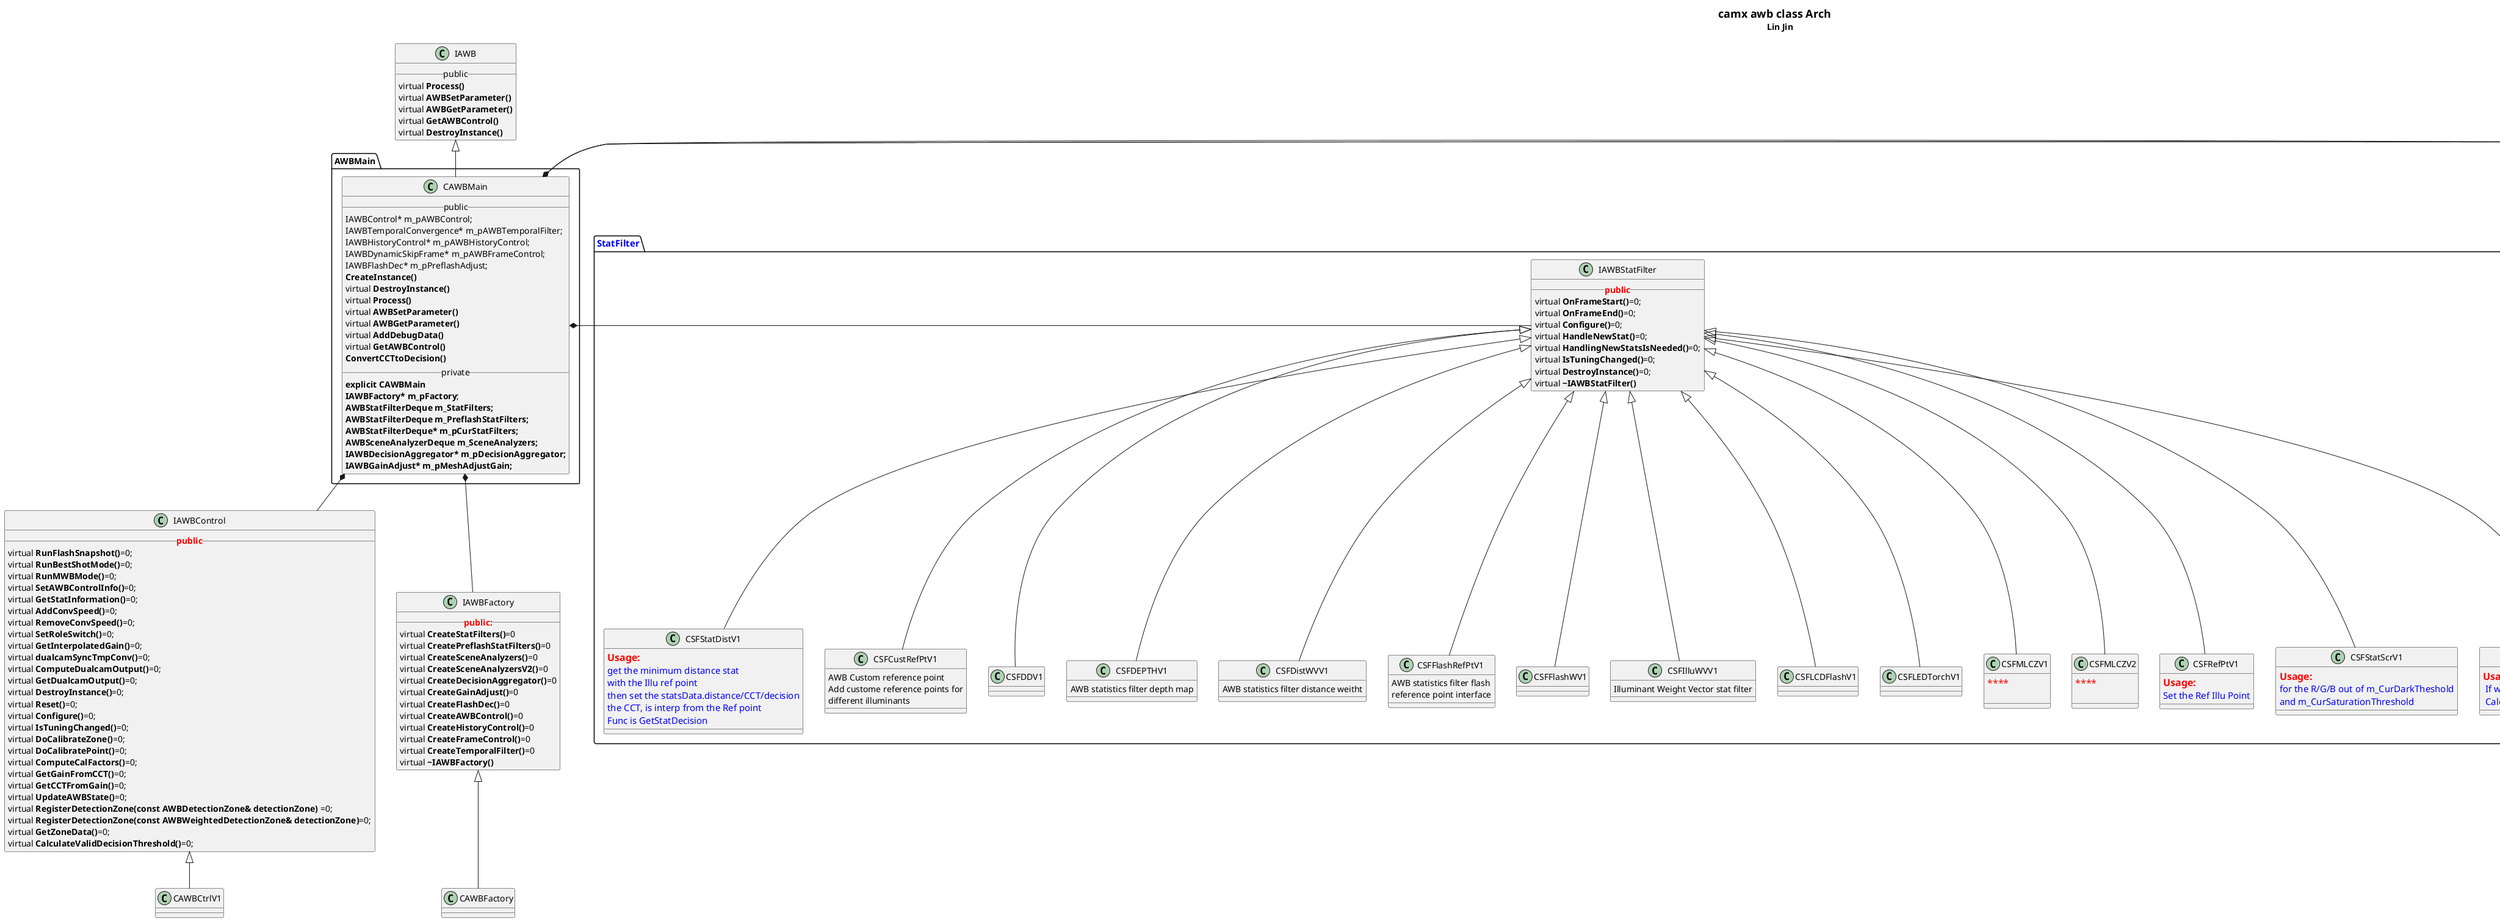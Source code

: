@startuml
title <size:18>camx awb class Arch</size>\n     Lin Jin

/'派生，继承：<|--'/
/'组合：*-- ， 将会管理对象的生命周期'/
/'聚合：o--, 特指不管理对象的生命周期，但存在关联'/
/'
      <color:red><size:16>****</size></color>
      <color:blue><size:15></size></color>
'/

class IAWB {
__public__
virtual **Process()**
virtual **AWBSetParameter()**
virtual **AWBGetParameter()**
virtual **GetAWBControl()**
virtual **DestroyInstance()**
}

/'CAWBMain'/
package AWBMain {
  class CAWBMain {
  __public__
  IAWBControl* m_pAWBControl;
  IAWBTemporalConvergence* m_pAWBTemporalFilter;
  IAWBHistoryControl* m_pAWBHistoryControl;
  IAWBDynamicSkipFrame* m_pAWBFrameControl;
  IAWBFlashDec* m_pPreflashAdjust;
  **CreateInstance()**
  virtual **DestroyInstance()**
  virtual **Process()**
  virtual **AWBSetParameter()**
  virtual **AWBGetParameter()**
  virtual **AddDebugData()**
  virtual **GetAWBControl()**
  **ConvertCCTtoDecision()**
  __private__
  **explicit CAWBMain**
  **IAWBFactory* m_pFactory**;
  **AWBStatFilterDeque m_StatFilters;**
  **AWBStatFilterDeque m_PreflashStatFilters;**
  **AWBStatFilterDeque* m_pCurStatFilters;**
  **AWBSceneAnalyzerDeque m_SceneAnalyzers;**
  **IAWBDecisionAggregator* m_pDecisionAggregator;**
  **IAWBGainAdjust* m_pMeshAdjustGain;**
  }

  IAWB <|-down- CAWBMain


}
/'end'/

CAWBMain*-down- IAWBControl
CAWBMain*-down- IAWBFactory


package <color:blue><size:15>**StatFilter** {
  /'Stat Filter Interface'/
  class IAWBStatFilter {
  __<color:red>**public**__
  virtual **OnFrameStart()**=0;
  virtual **OnFrameEnd()**=0;
  virtual **Configure()**=0;
  virtual **HandleNewStat()**=0;
  virtual **HandlingNewStatsIsNeeded()**=0;
  virtual **IsTuningChanged()**=0;
  virtual **DestroyInstance()**=0;
  virtual **~IAWBStatFilter()**
  }
  
  class CSFStatDistV1 {
      <color:red><size:16>**Usage:**</size></color>
      <color:blue><size:15>get the minimum distance stat </size></color>
      <color:blue><size:15>with the Illu ref point</size></color>
      <color:blue><size:15>then set the statsData.distance/CCT/decision</size></color>
      <color:blue><size:15>the CCT, is interp from the Ref point</size></color>
      <color:blue><size:15>Func is GetStatDecision</size></color>

  }
  
  class CSFCustRefPtV1 {
      AWB Custom reference point
      Add custome reference points for 
      different illuminants
  }
  
  class CSFDDV1 {
  }
  
  class CSFDEPTHV1 {
      AWB statistics filter depth map
  }
  
  class CSFDistWVV1 {
      AWB statistics filter distance weitht
  }
  
  class CSFFlashRefPtV1 {
      AWB statistics filter flash
      reference point interface
  }
  
  class CSFFlashWV1 {
  }
  
  class CSFIlluWVV1 {
      Illuminant Weight Vector stat filter
  }
  
  class CSFLCDFlashV1 {
  }
  
  class CSFLEDTorchV1 {
  }
  
  class CSFMLCZV1 {
      <color:red><size:16>****</size></color>
      <color:blue><size:15></size></color>
  }
  
  class CSFMLCZV2 {
      <color:red><size:16>****</size></color>
      <color:blue><size:15></size></color>
  }
  
  class CSFRefPtV1 {
      <color:red><size:16>**Usage:**</size></color>
      <color:blue><size:15>Set the Ref Illu Point</size></color>
  }
  
  class CSFStatScrV1 {
      <color:red><size:16>**Usage:**</size></color>
      <color:blue><size:15>for the R/G/B out of m_CurDarkTheshold</size></color>
      <color:blue><size:15>and m_CurSaturationThreshold</size></color>

  }
  
  class CSFSubSmpV1 {
      <color:red><size:16>**Usage:**</size></color>
      <color:blue><size:15> If we Use Binning Stat or not </size></color>
      <color:blue><size:15> Calc the average red/green/blue of every subZone </size></color>
  }
  
  CAWBMain*-right- IAWBStatFilter

  IAWBStatFilter <|-down- CSFStatDistV1
  IAWBStatFilter <|-down- CSFCustRefPtV1
  IAWBStatFilter <|-down- CSFDDV1
  IAWBStatFilter <|-down- CSFDEPTHV1
  IAWBStatFilter <|-down- CSFDistWVV1 
  IAWBStatFilter <|-down- CSFFlashRefPtV1
  IAWBStatFilter <|-down- CSFFlashWV1
  IAWBStatFilter <|-down- CSFIlluWVV1
  IAWBStatFilter <|-down- CSFLCDFlashV1
  IAWBStatFilter <|-down- CSFLEDTorchV1
  IAWBStatFilter <|-down- CSFMLCZV1
  IAWBStatFilter <|-down- CSFMLCZV2
  IAWBStatFilter <|-down- CSFRefPtV1
  IAWBStatFilter <|-down- CSFStatScrV1
  IAWBStatFilter <|-down- CSFSubSmpV1
  /'end of filter'/
}


package <color:blue><size:15>**AWBSceneAnalyzer** {
  /'start of awb scene analyzer'/
  class IAWBSceneAnalyzer {
  virtual **OnFrameStart()**=0;
  virtual **HandleNewStat()**=0;
  virtual **HandlingNewStatsIsNeeded()**=0;
  virtual **OnFrameEnd()**=0;
  virtual **Analyze()**=0;
  virtual **Configure()**=0;
  virtual **IsTuningChanged()**=0;
  virtual **DestroyInstance()**=0;
  virtual **~IAWBSceneAnalyzer**;
  }
  
  class CSADualcamSyncV1 {
  }
  
  class CSAFaceAssistV1 {
  }
  
  class CSAGenV1 {
  }
  
  class CSAGenV2 {
  }
  
  class CSAAGWV1 {
  }
  
  CAWBMain*-right- IAWBSceneAnalyzer
  
  IAWBSceneAnalyzer <|-- CSADualcamSyncV1
  IAWBSceneAnalyzer <|-- CSAFaceAssistV1
  IAWBSceneAnalyzer <|-- CSAGenV1
  IAWBSceneAnalyzer <|-- CSAGenV2
  IAWBSceneAnalyzer <|-- CSAAGWV1
  /'end'/
}



package <color:blue><size:15>**AWBDecisionAggregator** {
  /'Decision Aggregator'/
  class IAWBDecisionAggregator {
      virtual **Configure()**=0;
      virtual **Run()**=0;
      virtual **IsTuningChanged**=0;
      virtual **DestroyInstance**=0;
      virtual **~IAWBDecisionAggregator**;
  }
  
  class CDAV1 {
  iAWB Decision aggregator
  }

  CAWBMain*-right- IAWBDecisionAggregator
  
  IAWBDecisionAggregator <|-down- CDAV1
  /'end'/
}

package <color:blue><size:15>**AWBGainAdjust** {
  /'Gain Adjust start'/
  class IAWBGainAdjust {
  __<color:red>**public**</color>__
  virtual **Configure()**=0;
  virtual **Run()**=0;
  virtual **IsTuningChanged**=0;
  virtual **DestroyInstance()**=0;
  virtual **~IAWBGainAdjust()**
  }
  
  class CTrigleAdjV1 {
      AWB Triangle Gain Adjust
  }
  
  CAWBMain*-right- IAWBGainAdjust
  IAWBGainAdjust<|-down-CTrigleAdjV1
  /'Gain Adjust end'/
}


/'awb factory start ------------------------------------------------------------------------'/
class IAWBFactory {
__<color:red>**public:**</color>__
virtual **CreateStatFilters()**=0
virtual **CreatePreflashStatFilters()**=0
virtual **CreateSceneAnalyzers()**=0
virtual **CreateSceneAnalyzersV2()**=0
virtual **CreateDecisionAggregator()**=0
virtual **CreateGainAdjust()**=0
virtual **CreateFlashDec()**=0
virtual **CreateAWBControl()**=0
virtual **CreateHistoryControl()**=0
virtual **CreateFrameControl()**=0
virtual **CreateTemporalFilter()**=0
virtual **~IAWBFactory()**
}
class CAWBFactory {
}

IAWBFactory<|--CAWBFactory

/'end---------------------------------------------------------------------------------------'/

/'start awb control'/
class IAWBControl {
__<color:red>**public**</color>__
virtual **RunFlashSnapshot()**=0;
virtual **RunBestShotMode()**=0;
virtual **RunMWBMode()**=0;
virtual **SetAWBControlInfo()**=0;
virtual **GetStatInformation()**=0;
virtual **AddConvSpeed()**=0;
virtual **RemoveConvSpeed()**=0;
virtual **SetRoleSwitch()**=0;
virtual **GetInterpolatedGain()**=0;
virtual **dualcamSyncTmpConv()**=0;
virtual **ComputeDualcamOutput()**=0;
virtual **GetDualcamOutput()**=0;
virtual **DestroyInstance()**=0;
virtual **Reset()**=0;
virtual **Configure()**=0;
virtual **IsTuningChanged()**=0;
virtual **DoCalibrateZone()**=0;
virtual **DoCalibratePoint()**=0;
virtual **ComputeCalFactors()**=0;
virtual **GetGainFromCCT()**=0;
virtual **GetCCTFromGain()**=0;
virtual **UpdateAWBState()**=0;
virtual **RegisterDetectionZone(const AWBDetectionZone& detectionZone) **=0;
virtual **RegisterDetectionZone(const AWBWeightedDetectionZone& detectionZone)**=0;
virtual **GetZoneData()**=0;
virtual **CalculateValidDecisionThreshold()**=0;
}

class CAWBCtrlV1 {
}

IAWBControl<|--CAWBCtrlV1
/'end   awb control'/




@enduml
